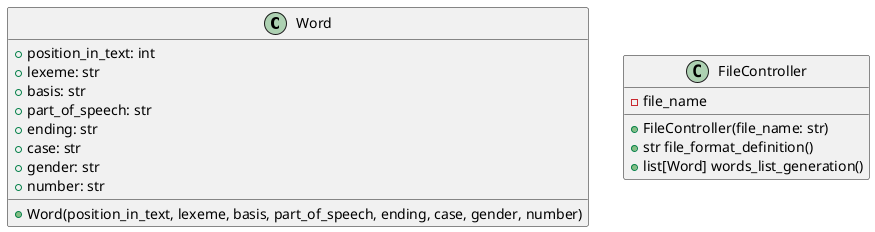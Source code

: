 @startuml
'https://plantuml.com/class-diagram

class Word {
    + position_in_text: int
    + lexeme: str
    + basis: str
    + part_of_speech: str
    + ending: str
    + case: str
    + gender: str
    + number: str
    + Word(position_in_text, lexeme, basis, part_of_speech, ending, case, gender, number)
}

class FileController {
    - file_name
    + FileController(file_name: str)
    + str file_format_definition()
    + list[Word] words_list_generation()
}


@enduml